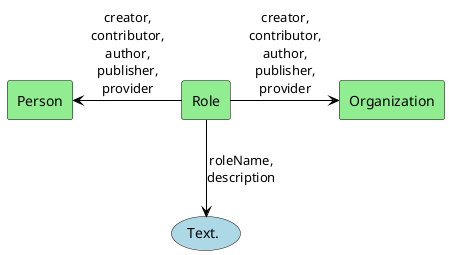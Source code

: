 @startuml



!define Class agent
!define Property usecase

skinparam Property {
BackgroundColor LightBlue
BorderColor Black
  ArrowColor Black
  linetype Ortho
}

skinparam Class {
BackgroundColor LightGreen
BorderColor Black
ArrowColor Black
linetype Ortho
}

' Class Dataset
Class Role
Class Person
'Class PropertyValue
Class Organization



' Dataset -down-> Role : "creator,\ncontributor,\nauthor"
Role -left-> Person : "creator,\ncontributor,\nauthor,\npublisher,\nprovider"
Role -right-> Organization : "creator,\ncontributor,\nauthor,\npublisher,\nprovider"
' Person -right-> PropertyValue : "identifier"

Role -down-> (Text.) : "roleName,\ndescription" 
' Role -left-> (URL.) : "url,\nsameAs" 

' Person --> (Text) : "name,\nfamilyName,\ngivenName" 
' Person -left-> (URL) : "url,\nsameAs" 




@enduml